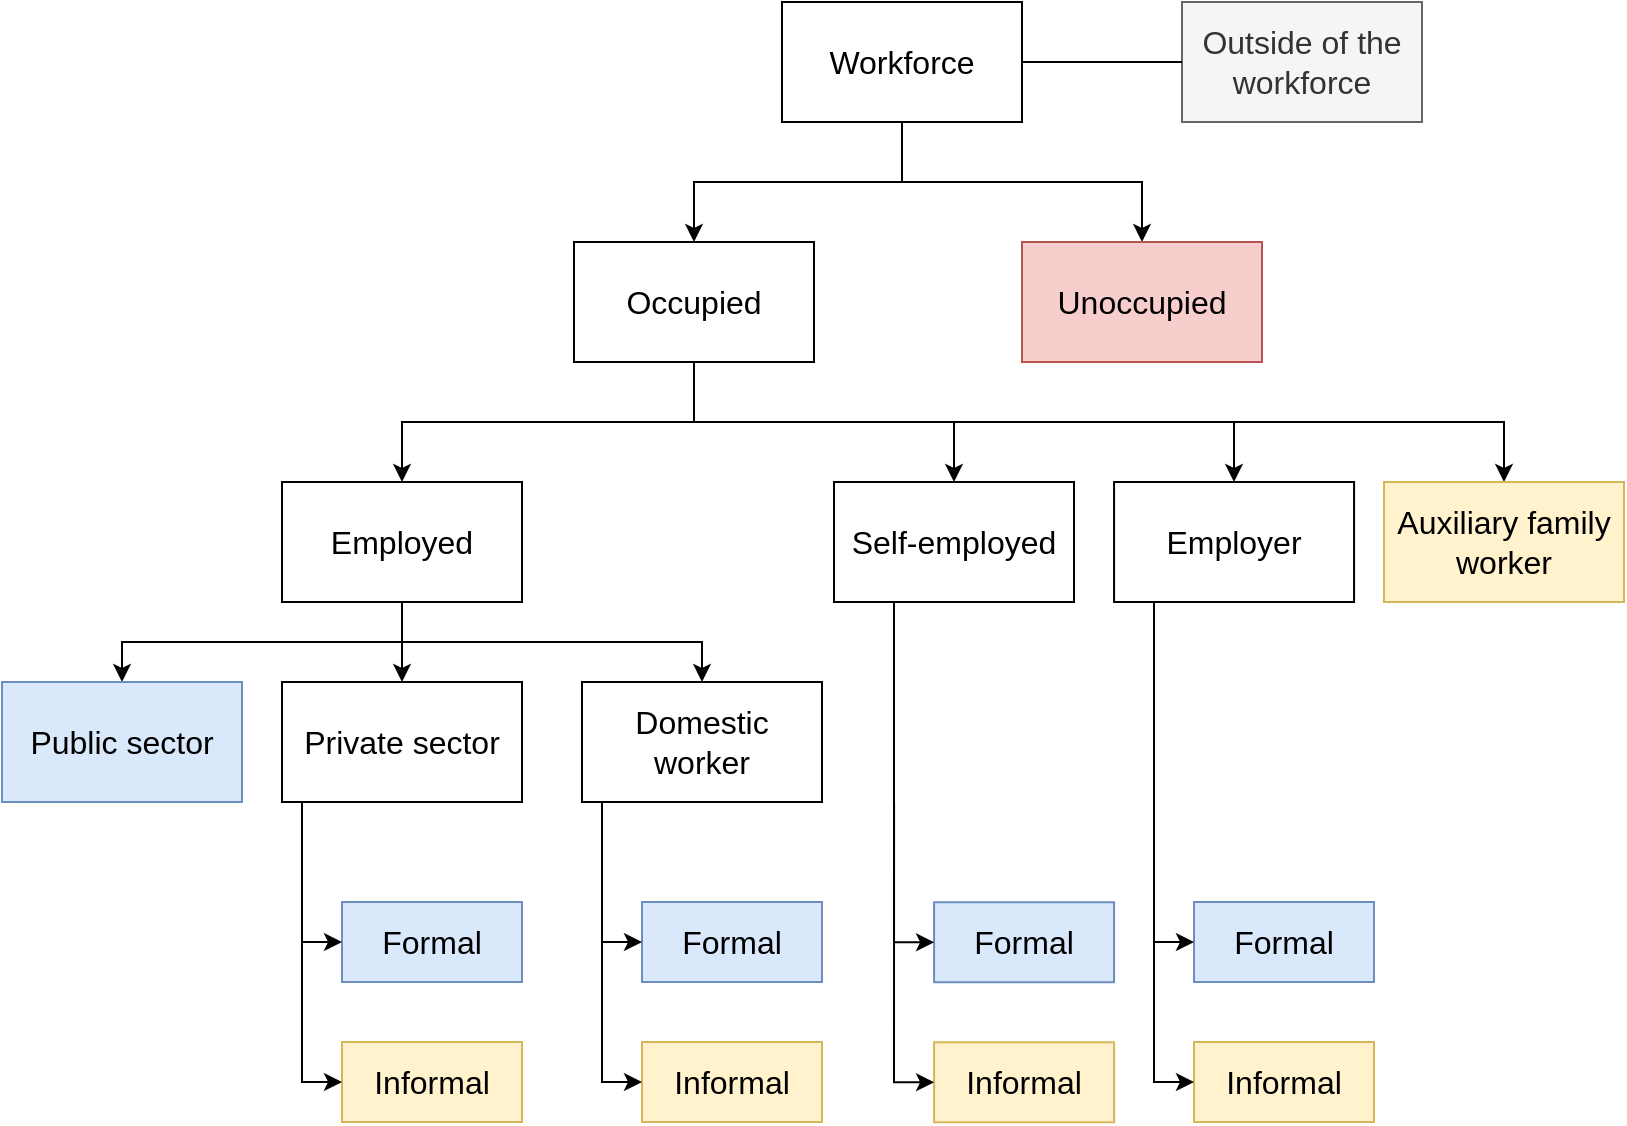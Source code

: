 <mxfile version="15.7.4" type="device"><diagram id="1851vs1acbHR2quE6G4J" name="Page-1"><mxGraphModel dx="1209" dy="646" grid="0" gridSize="10" guides="1" tooltips="1" connect="1" arrows="1" fold="1" page="1" pageScale="1" pageWidth="900" pageHeight="600" math="0" shadow="0"><root><mxCell id="0"/><mxCell id="1" parent="0"/><mxCell id="2jyovDB61brfEehxBIZy-5" value="" style="edgeStyle=orthogonalEdgeStyle;rounded=0;orthogonalLoop=1;jettySize=auto;html=1;fontSize=16;" parent="1" source="2jyovDB61brfEehxBIZy-1" target="2jyovDB61brfEehxBIZy-4" edge="1"><mxGeometry relative="1" as="geometry"/></mxCell><mxCell id="2jyovDB61brfEehxBIZy-7" value="" style="edgeStyle=orthogonalEdgeStyle;rounded=0;orthogonalLoop=1;jettySize=auto;html=1;fontSize=16;" parent="1" source="2jyovDB61brfEehxBIZy-1" target="2jyovDB61brfEehxBIZy-6" edge="1"><mxGeometry relative="1" as="geometry"/></mxCell><mxCell id="2jyovDB61brfEehxBIZy-1" value="Workforce" style="rounded=0;whiteSpace=wrap;html=1;fontSize=16;" parent="1" vertex="1"><mxGeometry x="426" y="13" width="120" height="60" as="geometry"/></mxCell><mxCell id="2jyovDB61brfEehxBIZy-2" value="Outside of the workforce" style="whiteSpace=wrap;html=1;rounded=0;fontSize=16;fillColor=#f5f5f5;fontColor=#333333;strokeColor=#666666;" parent="1" vertex="1"><mxGeometry x="626" y="13" width="120" height="60" as="geometry"/></mxCell><mxCell id="2jyovDB61brfEehxBIZy-9" value="" style="edgeStyle=orthogonalEdgeStyle;rounded=0;orthogonalLoop=1;jettySize=auto;html=1;exitX=0.5;exitY=1;exitDx=0;exitDy=0;fontSize=16;" parent="1" source="2jyovDB61brfEehxBIZy-4" target="2jyovDB61brfEehxBIZy-8" edge="1"><mxGeometry relative="1" as="geometry"/></mxCell><mxCell id="2jyovDB61brfEehxBIZy-11" value="" style="edgeStyle=orthogonalEdgeStyle;rounded=0;orthogonalLoop=1;jettySize=auto;html=1;exitX=0.5;exitY=1;exitDx=0;exitDy=0;fontSize=16;" parent="1" source="2jyovDB61brfEehxBIZy-4" target="2jyovDB61brfEehxBIZy-10" edge="1"><mxGeometry relative="1" as="geometry"/></mxCell><mxCell id="2jyovDB61brfEehxBIZy-13" value="" style="edgeStyle=orthogonalEdgeStyle;rounded=0;orthogonalLoop=1;jettySize=auto;html=1;exitX=0.5;exitY=1;exitDx=0;exitDy=0;fontSize=16;" parent="1" source="2jyovDB61brfEehxBIZy-4" target="2jyovDB61brfEehxBIZy-12" edge="1"><mxGeometry relative="1" as="geometry"/></mxCell><mxCell id="2jyovDB61brfEehxBIZy-15" value="" style="edgeStyle=orthogonalEdgeStyle;rounded=0;orthogonalLoop=1;jettySize=auto;html=1;exitX=0.5;exitY=1;exitDx=0;exitDy=0;fontSize=16;" parent="1" source="2jyovDB61brfEehxBIZy-4" target="2jyovDB61brfEehxBIZy-14" edge="1"><mxGeometry relative="1" as="geometry"/></mxCell><mxCell id="2jyovDB61brfEehxBIZy-4" value="Occupied" style="whiteSpace=wrap;html=1;rounded=0;fontSize=16;" parent="1" vertex="1"><mxGeometry x="322" y="133" width="120" height="60" as="geometry"/></mxCell><mxCell id="2jyovDB61brfEehxBIZy-6" value="Unoccupied" style="whiteSpace=wrap;html=1;rounded=0;fontSize=16;fillColor=#f8cecc;strokeColor=#b85450;" parent="1" vertex="1"><mxGeometry x="546" y="133" width="120" height="60" as="geometry"/></mxCell><mxCell id="2jyovDB61brfEehxBIZy-17" value="" style="edgeStyle=orthogonalEdgeStyle;rounded=0;orthogonalLoop=1;jettySize=auto;html=1;exitX=0.5;exitY=1;exitDx=0;exitDy=0;fontSize=16;" parent="1" source="2jyovDB61brfEehxBIZy-8" target="2jyovDB61brfEehxBIZy-16" edge="1"><mxGeometry relative="1" as="geometry"/></mxCell><mxCell id="2jyovDB61brfEehxBIZy-19" value="" style="edgeStyle=orthogonalEdgeStyle;rounded=0;orthogonalLoop=1;jettySize=auto;html=1;fontSize=16;" parent="1" source="2jyovDB61brfEehxBIZy-8" target="2jyovDB61brfEehxBIZy-18" edge="1"><mxGeometry relative="1" as="geometry"/></mxCell><mxCell id="2jyovDB61brfEehxBIZy-21" value="" style="edgeStyle=orthogonalEdgeStyle;rounded=0;orthogonalLoop=1;jettySize=auto;html=1;exitX=0.5;exitY=1;exitDx=0;exitDy=0;fontSize=16;" parent="1" source="2jyovDB61brfEehxBIZy-8" target="2jyovDB61brfEehxBIZy-20" edge="1"><mxGeometry relative="1" as="geometry"/></mxCell><mxCell id="2jyovDB61brfEehxBIZy-8" value="Employed" style="whiteSpace=wrap;html=1;rounded=0;fontSize=16;" parent="1" vertex="1"><mxGeometry x="176" y="253" width="120" height="60" as="geometry"/></mxCell><mxCell id="2jyovDB61brfEehxBIZy-10" value="Self-employed" style="whiteSpace=wrap;html=1;rounded=0;fontSize=16;" parent="1" vertex="1"><mxGeometry x="452" y="253" width="120" height="60" as="geometry"/></mxCell><mxCell id="2jyovDB61brfEehxBIZy-12" value="Employer" style="whiteSpace=wrap;html=1;rounded=0;fontSize=16;" parent="1" vertex="1"><mxGeometry x="592.04" y="253" width="120" height="60" as="geometry"/></mxCell><mxCell id="2jyovDB61brfEehxBIZy-14" value="Auxiliary family worker" style="whiteSpace=wrap;html=1;rounded=0;fontSize=16;fillColor=#fff2cc;strokeColor=#d6b656;" parent="1" vertex="1"><mxGeometry x="727" y="253" width="120" height="60" as="geometry"/></mxCell><mxCell id="2jyovDB61brfEehxBIZy-16" value="Public sector" style="whiteSpace=wrap;html=1;rounded=0;fontSize=16;fillColor=#dae8fc;strokeColor=#6c8ebf;" parent="1" vertex="1"><mxGeometry x="36" y="353" width="120" height="60" as="geometry"/></mxCell><mxCell id="2jyovDB61brfEehxBIZy-18" value="Private sector" style="whiteSpace=wrap;html=1;rounded=0;fontSize=16;" parent="1" vertex="1"><mxGeometry x="176" y="353" width="120" height="60" as="geometry"/></mxCell><mxCell id="2jyovDB61brfEehxBIZy-20" value="Domestic worker" style="whiteSpace=wrap;html=1;rounded=0;fontSize=16;" parent="1" vertex="1"><mxGeometry x="326" y="353" width="120" height="60" as="geometry"/></mxCell><mxCell id="2jyovDB61brfEehxBIZy-28" value="Informal" style="whiteSpace=wrap;html=1;rounded=0;fontSize=16;fillColor=#fff2cc;strokeColor=#d6b656;" parent="1" vertex="1"><mxGeometry x="206" y="533" width="90" height="40" as="geometry"/></mxCell><mxCell id="2jyovDB61brfEehxBIZy-29" value="Formal" style="whiteSpace=wrap;html=1;rounded=0;fontSize=16;fillColor=#dae8fc;strokeColor=#6c8ebf;" parent="1" vertex="1"><mxGeometry x="206" y="463" width="90" height="40" as="geometry"/></mxCell><mxCell id="2jyovDB61brfEehxBIZy-32" value="Informal" style="whiteSpace=wrap;html=1;rounded=0;fontSize=16;fillColor=#fff2cc;strokeColor=#d6b656;" parent="1" vertex="1"><mxGeometry x="356" y="533" width="90" height="40" as="geometry"/></mxCell><mxCell id="2jyovDB61brfEehxBIZy-33" value="Formal" style="whiteSpace=wrap;html=1;rounded=0;fontSize=16;fillColor=#dae8fc;strokeColor=#6c8ebf;" parent="1" vertex="1"><mxGeometry x="356" y="463" width="90" height="40" as="geometry"/></mxCell><mxCell id="2jyovDB61brfEehxBIZy-34" value="Informal" style="whiteSpace=wrap;html=1;rounded=0;fontSize=16;fillColor=#fff2cc;strokeColor=#d6b656;" parent="1" vertex="1"><mxGeometry x="632" y="533" width="90" height="40" as="geometry"/></mxCell><mxCell id="2jyovDB61brfEehxBIZy-35" value="Formal" style="whiteSpace=wrap;html=1;rounded=0;fontSize=16;fillColor=#dae8fc;strokeColor=#6c8ebf;" parent="1" vertex="1"><mxGeometry x="632" y="463" width="90" height="40" as="geometry"/></mxCell><mxCell id="2jyovDB61brfEehxBIZy-37" value="" style="edgeStyle=orthogonalEdgeStyle;rounded=0;orthogonalLoop=1;jettySize=auto;html=1;entryX=0;entryY=0.5;entryDx=0;entryDy=0;fontSize=16;" parent="1" edge="1"><mxGeometry relative="1" as="geometry"><mxPoint x="186" y="413" as="sourcePoint"/><mxPoint x="206" y="553.0" as="targetPoint"/><Array as="points"><mxPoint x="186" y="553"/></Array></mxGeometry></mxCell><mxCell id="2jyovDB61brfEehxBIZy-38" value="" style="edgeStyle=orthogonalEdgeStyle;rounded=0;orthogonalLoop=1;jettySize=auto;html=1;entryX=0;entryY=0.5;entryDx=0;entryDy=0;fontSize=16;" parent="1" edge="1"><mxGeometry relative="1" as="geometry"><mxPoint x="186" y="413" as="sourcePoint"/><mxPoint x="206" y="483" as="targetPoint"/><Array as="points"><mxPoint x="186" y="483"/></Array></mxGeometry></mxCell><mxCell id="2jyovDB61brfEehxBIZy-39" value="" style="edgeStyle=orthogonalEdgeStyle;rounded=0;orthogonalLoop=1;jettySize=auto;html=1;entryX=0;entryY=0.5;entryDx=0;entryDy=0;fontSize=16;" parent="1" edge="1"><mxGeometry relative="1" as="geometry"><mxPoint x="336" y="413" as="sourcePoint"/><mxPoint x="356" y="553.0" as="targetPoint"/><Array as="points"><mxPoint x="336" y="553"/></Array></mxGeometry></mxCell><mxCell id="2jyovDB61brfEehxBIZy-40" value="" style="edgeStyle=orthogonalEdgeStyle;rounded=0;orthogonalLoop=1;jettySize=auto;html=1;entryX=0;entryY=0.5;entryDx=0;entryDy=0;fontSize=16;" parent="1" edge="1"><mxGeometry relative="1" as="geometry"><mxPoint x="336" y="413" as="sourcePoint"/><mxPoint x="356" y="483" as="targetPoint"/><Array as="points"><mxPoint x="336" y="483"/></Array></mxGeometry></mxCell><mxCell id="2jyovDB61brfEehxBIZy-41" value="" style="edgeStyle=orthogonalEdgeStyle;rounded=0;orthogonalLoop=1;jettySize=auto;html=1;entryX=0;entryY=0.5;entryDx=0;entryDy=0;fontSize=16;" parent="1" edge="1"><mxGeometry relative="1" as="geometry"><mxPoint x="612" y="413" as="sourcePoint"/><mxPoint x="632" y="553.0" as="targetPoint"/><Array as="points"><mxPoint x="612" y="553"/></Array></mxGeometry></mxCell><mxCell id="2jyovDB61brfEehxBIZy-42" value="" style="edgeStyle=orthogonalEdgeStyle;rounded=0;orthogonalLoop=1;jettySize=auto;html=1;entryX=0;entryY=0.5;entryDx=0;entryDy=0;fontSize=16;" parent="1" edge="1"><mxGeometry relative="1" as="geometry"><mxPoint x="612" y="313" as="sourcePoint"/><mxPoint x="632" y="483" as="targetPoint"/><Array as="points"><mxPoint x="612" y="483"/></Array></mxGeometry></mxCell><mxCell id="2jyovDB61brfEehxBIZy-46" value="Informal" style="whiteSpace=wrap;html=1;rounded=0;fontSize=16;fillColor=#fff2cc;strokeColor=#d6b656;" parent="1" vertex="1"><mxGeometry x="502.04" y="533.12" width="90" height="40" as="geometry"/></mxCell><mxCell id="2jyovDB61brfEehxBIZy-47" value="Formal" style="whiteSpace=wrap;html=1;rounded=0;fontSize=16;fillColor=#dae8fc;strokeColor=#6c8ebf;" parent="1" vertex="1"><mxGeometry x="502.04" y="463.12" width="90" height="40" as="geometry"/></mxCell><mxCell id="2jyovDB61brfEehxBIZy-48" value="" style="edgeStyle=orthogonalEdgeStyle;rounded=0;orthogonalLoop=1;jettySize=auto;html=1;entryX=0;entryY=0.5;entryDx=0;entryDy=0;fontSize=16;" parent="1" edge="1"><mxGeometry relative="1" as="geometry"><mxPoint x="482.04" y="413.12" as="sourcePoint"/><mxPoint x="502.04" y="553.12" as="targetPoint"/><Array as="points"><mxPoint x="482.04" y="553.12"/></Array></mxGeometry></mxCell><mxCell id="2jyovDB61brfEehxBIZy-49" value="" style="edgeStyle=orthogonalEdgeStyle;rounded=0;orthogonalLoop=1;jettySize=auto;html=1;entryX=0;entryY=0.5;entryDx=0;entryDy=0;exitX=0.083;exitY=0.998;exitDx=0;exitDy=0;exitPerimeter=0;fontSize=16;" parent="1" edge="1"><mxGeometry relative="1" as="geometry"><mxPoint x="482" y="313.0" as="sourcePoint"/><mxPoint x="502.04" y="483.12" as="targetPoint"/><Array as="points"><mxPoint x="482.04" y="483.12"/></Array></mxGeometry></mxCell><mxCell id="2jyovDB61brfEehxBIZy-50" value="" style="endArrow=none;html=1;rounded=0;fontSize=16;exitX=1;exitY=0.5;exitDx=0;exitDy=0;entryX=0;entryY=0.5;entryDx=0;entryDy=0;" parent="1" source="2jyovDB61brfEehxBIZy-1" target="2jyovDB61brfEehxBIZy-2" edge="1"><mxGeometry width="50" height="50" relative="1" as="geometry"><mxPoint x="470" y="225" as="sourcePoint"/><mxPoint x="520" y="175" as="targetPoint"/></mxGeometry></mxCell></root></mxGraphModel></diagram></mxfile>